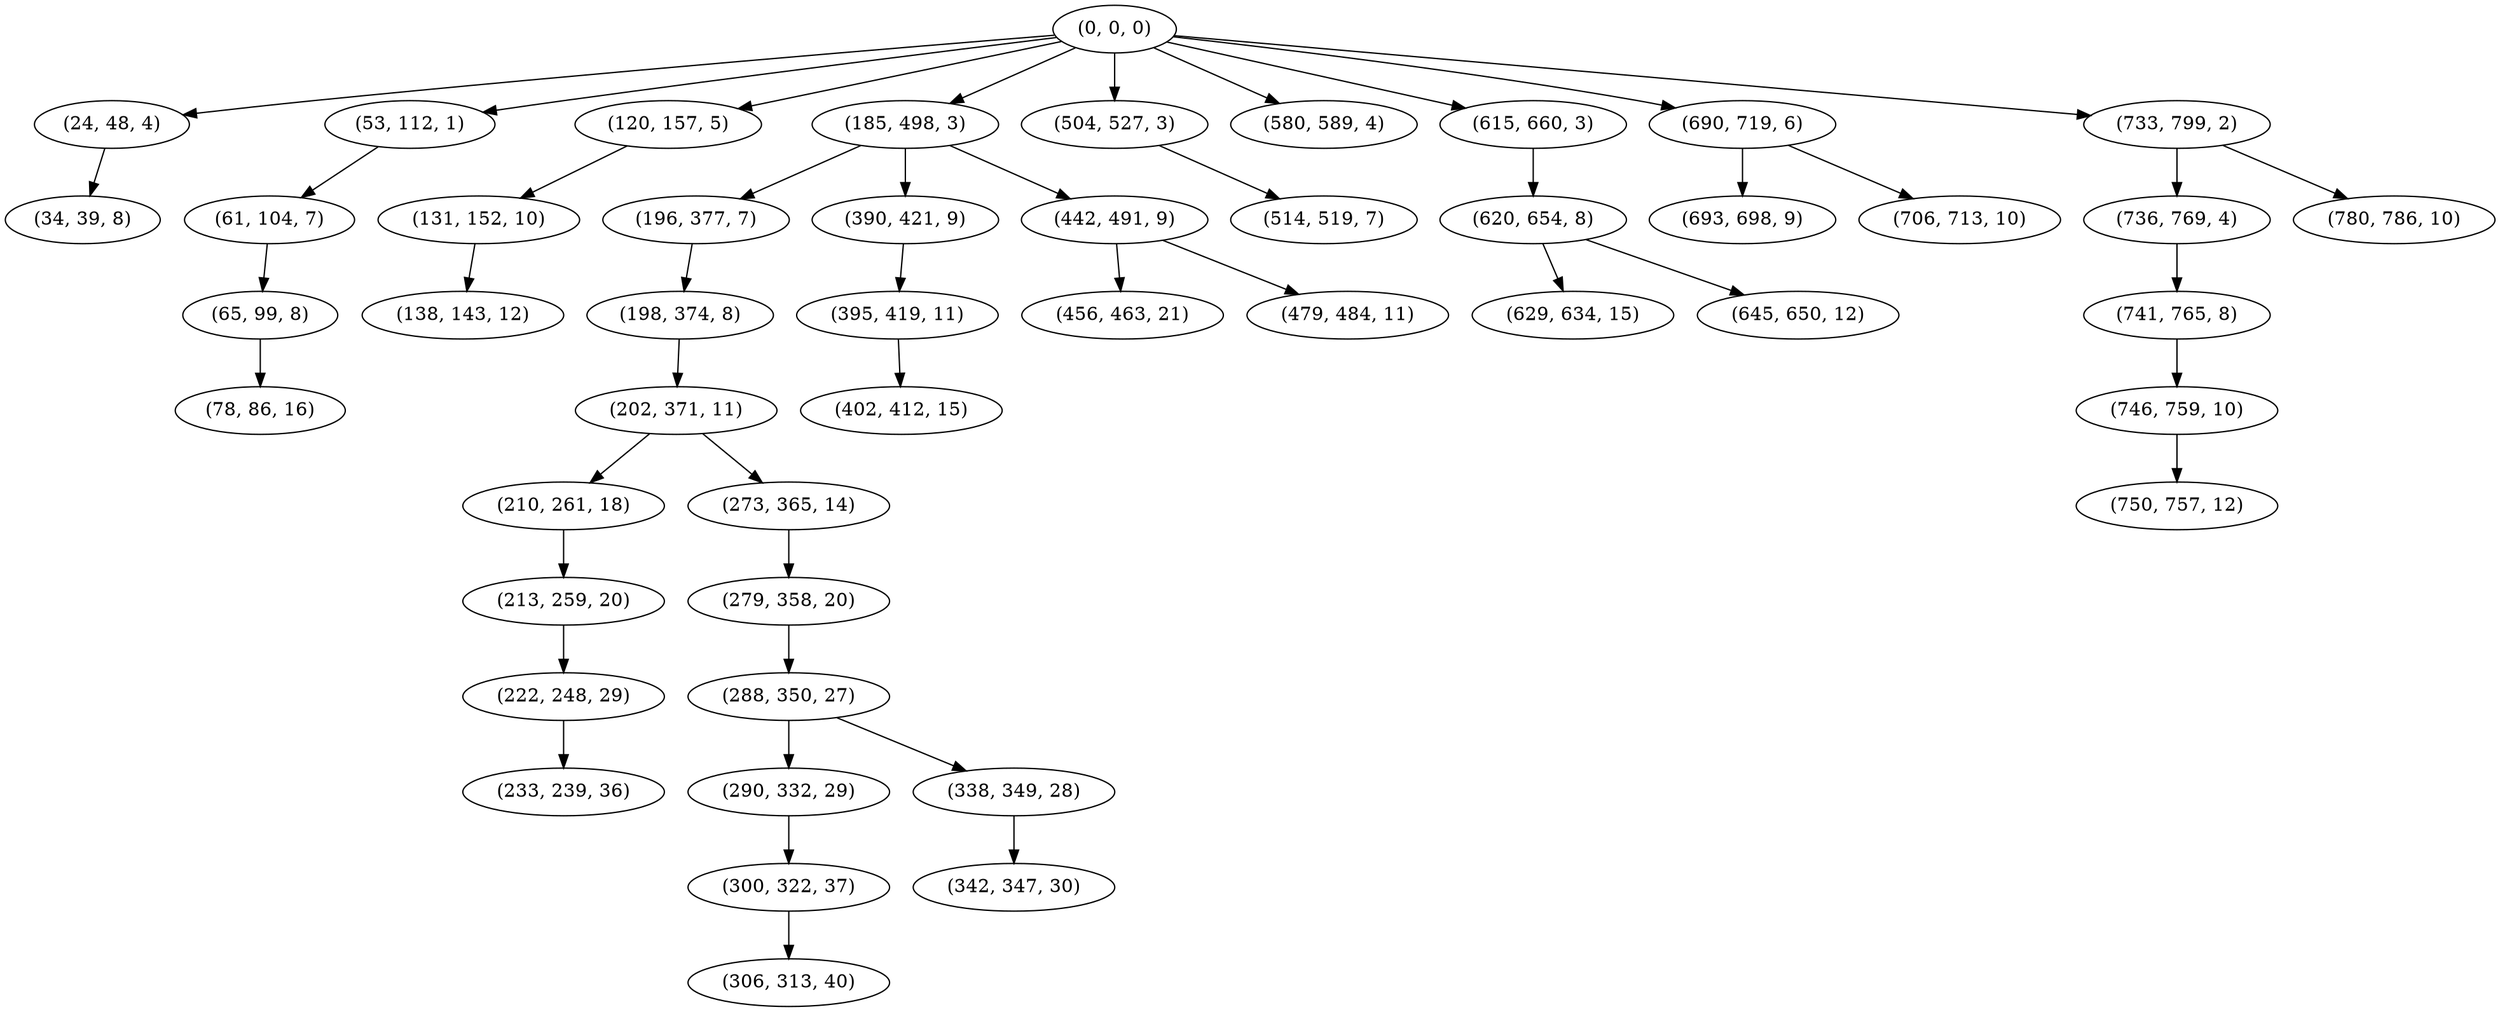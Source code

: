 digraph tree {
    "(0, 0, 0)";
    "(24, 48, 4)";
    "(34, 39, 8)";
    "(53, 112, 1)";
    "(61, 104, 7)";
    "(65, 99, 8)";
    "(78, 86, 16)";
    "(120, 157, 5)";
    "(131, 152, 10)";
    "(138, 143, 12)";
    "(185, 498, 3)";
    "(196, 377, 7)";
    "(198, 374, 8)";
    "(202, 371, 11)";
    "(210, 261, 18)";
    "(213, 259, 20)";
    "(222, 248, 29)";
    "(233, 239, 36)";
    "(273, 365, 14)";
    "(279, 358, 20)";
    "(288, 350, 27)";
    "(290, 332, 29)";
    "(300, 322, 37)";
    "(306, 313, 40)";
    "(338, 349, 28)";
    "(342, 347, 30)";
    "(390, 421, 9)";
    "(395, 419, 11)";
    "(402, 412, 15)";
    "(442, 491, 9)";
    "(456, 463, 21)";
    "(479, 484, 11)";
    "(504, 527, 3)";
    "(514, 519, 7)";
    "(580, 589, 4)";
    "(615, 660, 3)";
    "(620, 654, 8)";
    "(629, 634, 15)";
    "(645, 650, 12)";
    "(690, 719, 6)";
    "(693, 698, 9)";
    "(706, 713, 10)";
    "(733, 799, 2)";
    "(736, 769, 4)";
    "(741, 765, 8)";
    "(746, 759, 10)";
    "(750, 757, 12)";
    "(780, 786, 10)";
    "(0, 0, 0)" -> "(24, 48, 4)";
    "(0, 0, 0)" -> "(53, 112, 1)";
    "(0, 0, 0)" -> "(120, 157, 5)";
    "(0, 0, 0)" -> "(185, 498, 3)";
    "(0, 0, 0)" -> "(504, 527, 3)";
    "(0, 0, 0)" -> "(580, 589, 4)";
    "(0, 0, 0)" -> "(615, 660, 3)";
    "(0, 0, 0)" -> "(690, 719, 6)";
    "(0, 0, 0)" -> "(733, 799, 2)";
    "(24, 48, 4)" -> "(34, 39, 8)";
    "(53, 112, 1)" -> "(61, 104, 7)";
    "(61, 104, 7)" -> "(65, 99, 8)";
    "(65, 99, 8)" -> "(78, 86, 16)";
    "(120, 157, 5)" -> "(131, 152, 10)";
    "(131, 152, 10)" -> "(138, 143, 12)";
    "(185, 498, 3)" -> "(196, 377, 7)";
    "(185, 498, 3)" -> "(390, 421, 9)";
    "(185, 498, 3)" -> "(442, 491, 9)";
    "(196, 377, 7)" -> "(198, 374, 8)";
    "(198, 374, 8)" -> "(202, 371, 11)";
    "(202, 371, 11)" -> "(210, 261, 18)";
    "(202, 371, 11)" -> "(273, 365, 14)";
    "(210, 261, 18)" -> "(213, 259, 20)";
    "(213, 259, 20)" -> "(222, 248, 29)";
    "(222, 248, 29)" -> "(233, 239, 36)";
    "(273, 365, 14)" -> "(279, 358, 20)";
    "(279, 358, 20)" -> "(288, 350, 27)";
    "(288, 350, 27)" -> "(290, 332, 29)";
    "(288, 350, 27)" -> "(338, 349, 28)";
    "(290, 332, 29)" -> "(300, 322, 37)";
    "(300, 322, 37)" -> "(306, 313, 40)";
    "(338, 349, 28)" -> "(342, 347, 30)";
    "(390, 421, 9)" -> "(395, 419, 11)";
    "(395, 419, 11)" -> "(402, 412, 15)";
    "(442, 491, 9)" -> "(456, 463, 21)";
    "(442, 491, 9)" -> "(479, 484, 11)";
    "(504, 527, 3)" -> "(514, 519, 7)";
    "(615, 660, 3)" -> "(620, 654, 8)";
    "(620, 654, 8)" -> "(629, 634, 15)";
    "(620, 654, 8)" -> "(645, 650, 12)";
    "(690, 719, 6)" -> "(693, 698, 9)";
    "(690, 719, 6)" -> "(706, 713, 10)";
    "(733, 799, 2)" -> "(736, 769, 4)";
    "(733, 799, 2)" -> "(780, 786, 10)";
    "(736, 769, 4)" -> "(741, 765, 8)";
    "(741, 765, 8)" -> "(746, 759, 10)";
    "(746, 759, 10)" -> "(750, 757, 12)";
}
